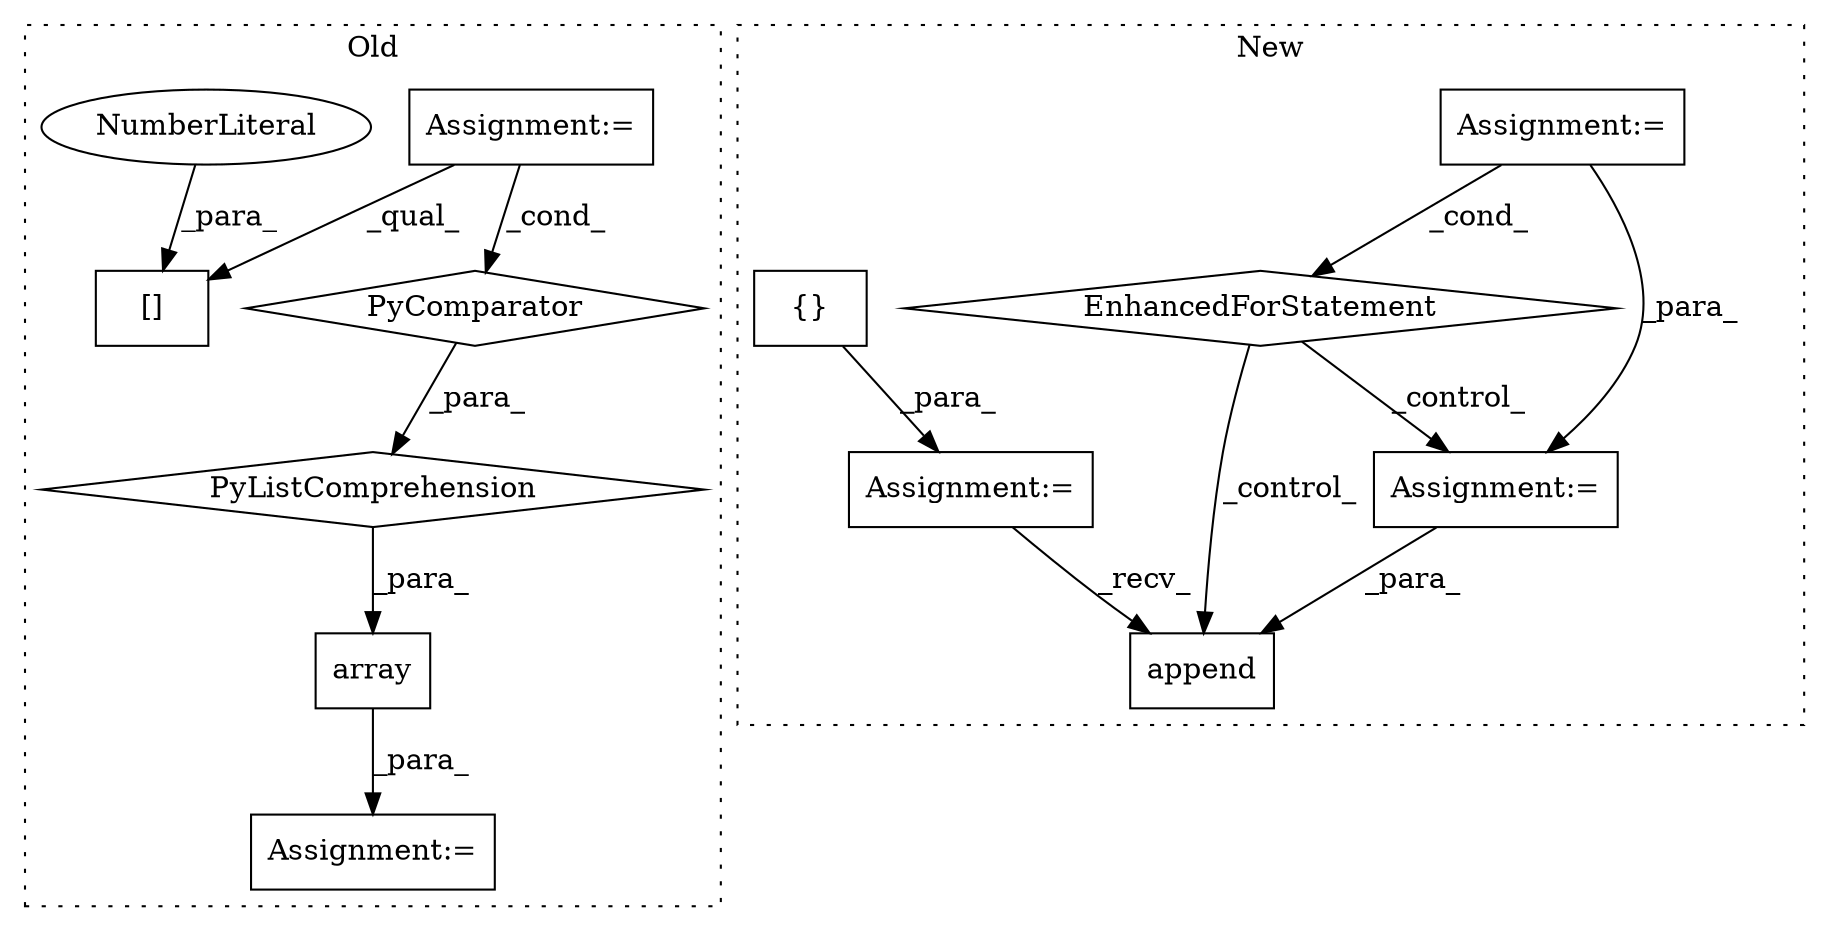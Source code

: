 digraph G {
subgraph cluster0 {
1 [label="array" a="32" s="2572,2701" l="19,-5" shape="box"];
3 [label="Assignment:=" a="7" s="2565" l="1" shape="box"];
8 [label="Assignment:=" a="7" s="2674" l="19" shape="box"];
9 [label="PyListComprehension" a="109" s="2591" l="110" shape="diamond"];
10 [label="PyComparator" a="113" s="2674" l="19" shape="diamond"];
12 [label="[]" a="2" s="2591,2609" l="17,1" shape="box"];
13 [label="NumberLiteral" a="34" s="2608" l="1" shape="ellipse"];
label = "Old";
style="dotted";
}
subgraph cluster1 {
2 [label="append" a="32" s="2762,2778" l="7,1" shape="box"];
4 [label="Assignment:=" a="7" s="2631,2699" l="57,2" shape="box"];
5 [label="EnhancedForStatement" a="70" s="2631,2699" l="57,2" shape="diamond"];
6 [label="{}" a="4" s="2621" l="2" shape="box"];
7 [label="Assignment:=" a="7" s="2611" l="1" shape="box"];
11 [label="Assignment:=" a="7" s="2717" l="1" shape="box"];
label = "New";
style="dotted";
}
1 -> 3 [label="_para_"];
4 -> 11 [label="_para_"];
4 -> 5 [label="_cond_"];
5 -> 2 [label="_control_"];
5 -> 11 [label="_control_"];
6 -> 7 [label="_para_"];
7 -> 2 [label="_recv_"];
8 -> 12 [label="_qual_"];
8 -> 10 [label="_cond_"];
9 -> 1 [label="_para_"];
10 -> 9 [label="_para_"];
11 -> 2 [label="_para_"];
13 -> 12 [label="_para_"];
}